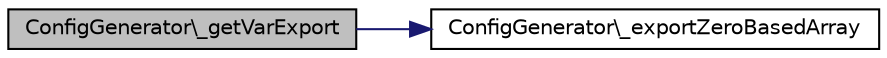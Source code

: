 digraph G
{
  edge [fontname="Helvetica",fontsize="10",labelfontname="Helvetica",labelfontsize="10"];
  node [fontname="Helvetica",fontsize="10",shape=record];
  rankdir="LR";
  Node1 [label="ConfigGenerator\\_getVarExport",height=0.2,width=0.4,color="black", fillcolor="grey75", style="filled" fontcolor="black"];
  Node1 -> Node2 [color="midnightblue",fontsize="10",style="solid",fontname="Helvetica"];
  Node2 [label="ConfigGenerator\\_exportZeroBasedArray",height=0.2,width=0.4,color="black", fillcolor="white", style="filled",URL="$classConfigGenerator.html#a637d142d79b39bf0e1dd5b32043d0af5",tooltip="Exports continuous 0-based array."];
}
